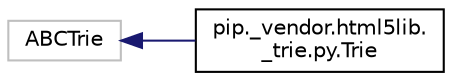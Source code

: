 digraph "Graphical Class Hierarchy"
{
 // LATEX_PDF_SIZE
  edge [fontname="Helvetica",fontsize="10",labelfontname="Helvetica",labelfontsize="10"];
  node [fontname="Helvetica",fontsize="10",shape=record];
  rankdir="LR";
  Node218 [label="ABCTrie",height=0.2,width=0.4,color="grey75", fillcolor="white", style="filled",tooltip=" "];
  Node218 -> Node0 [dir="back",color="midnightblue",fontsize="10",style="solid",fontname="Helvetica"];
  Node0 [label="pip._vendor.html5lib.\l_trie.py.Trie",height=0.2,width=0.4,color="black", fillcolor="white", style="filled",URL="$classpip_1_1__vendor_1_1html5lib_1_1__trie_1_1py_1_1Trie.html",tooltip=" "];
}
